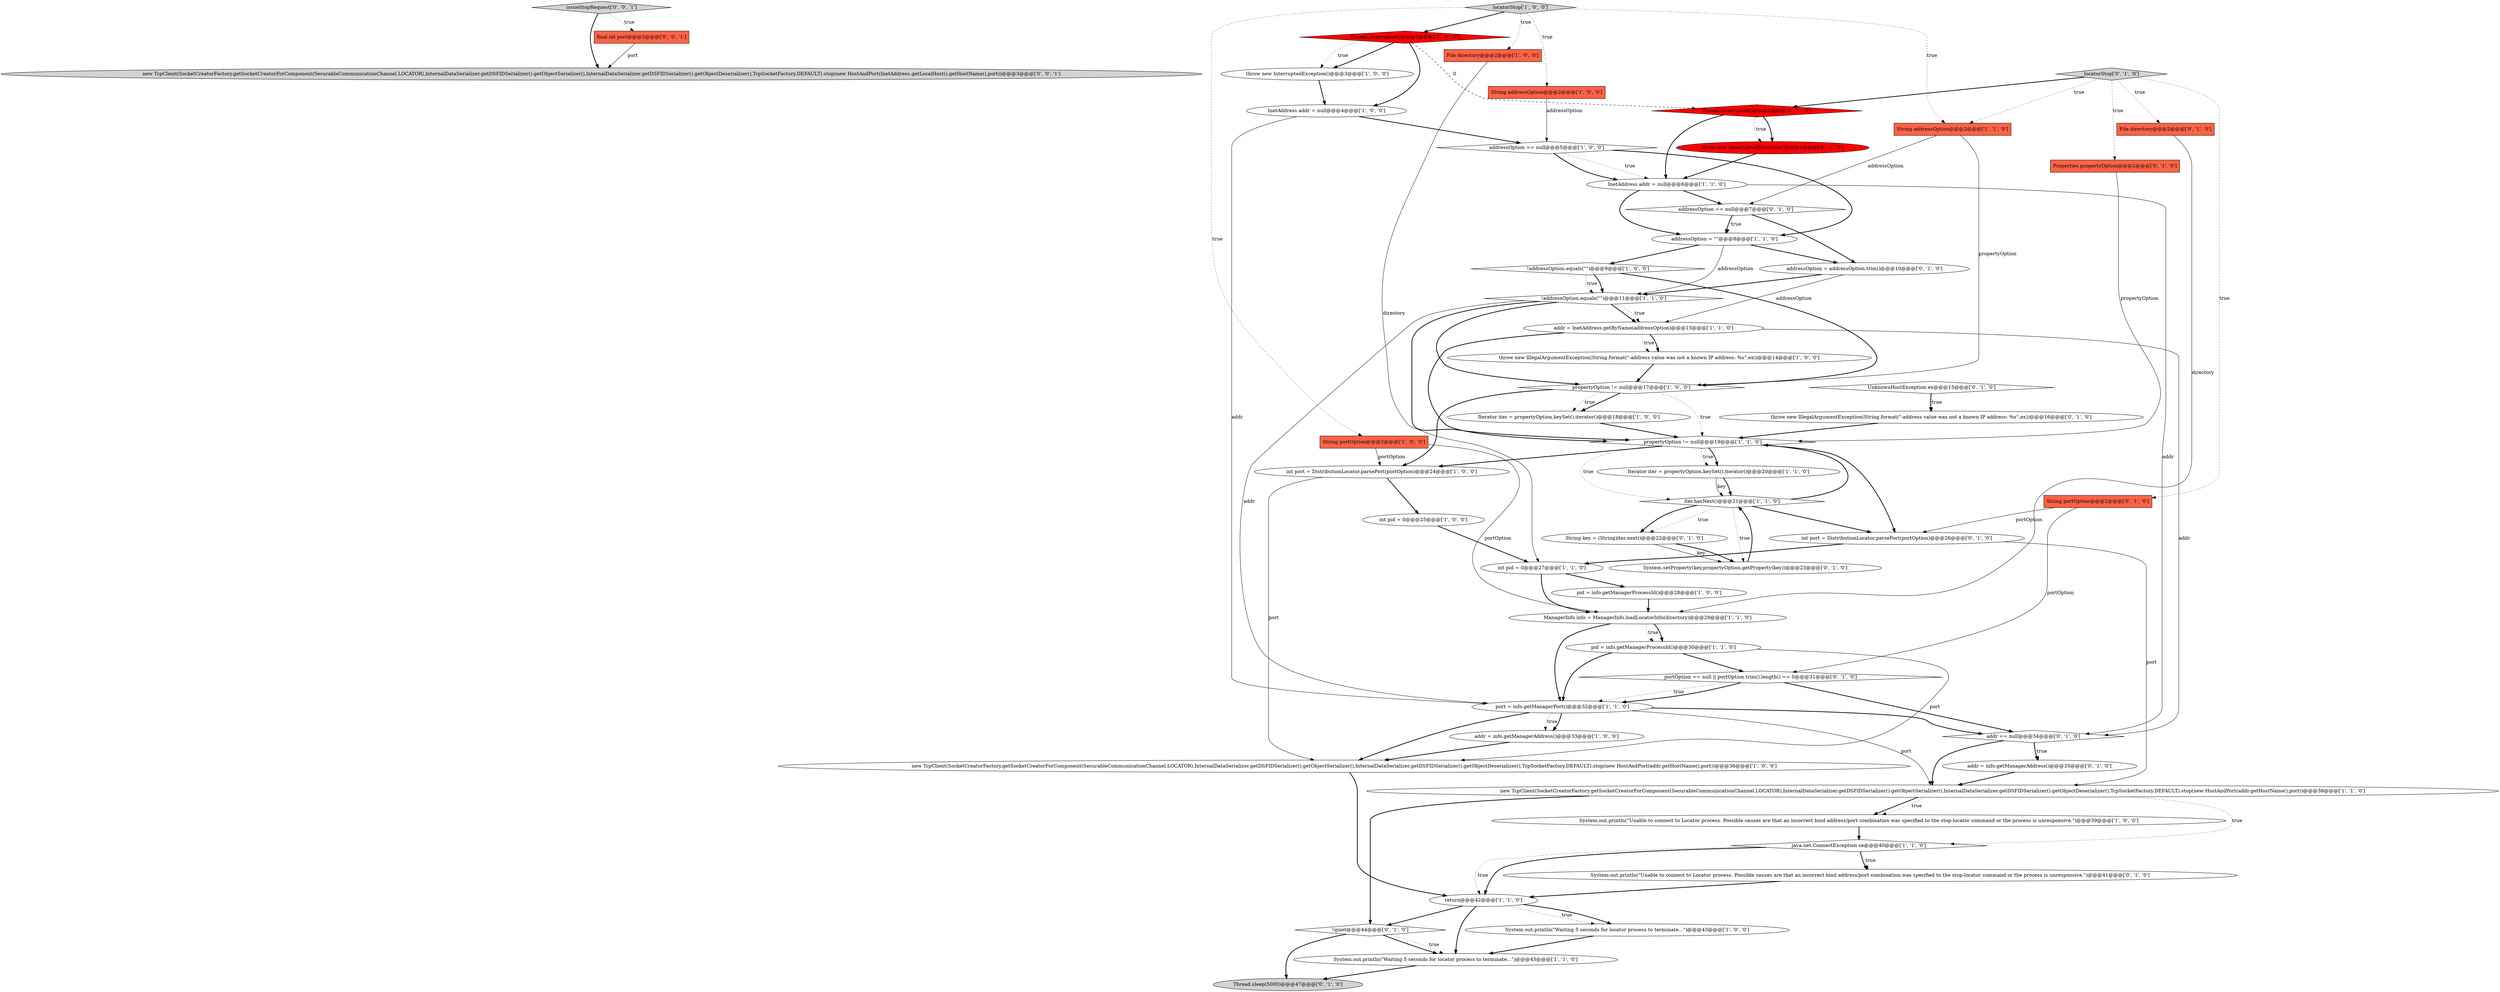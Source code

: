 digraph {
55 [style = filled, label = "new TcpClient(SocketCreatorFactory.getSocketCreatorForComponent(SecurableCommunicationChannel.LOCATOR),InternalDataSerializer.getDSFIDSerializer().getObjectSerializer(),InternalDataSerializer.getDSFIDSerializer().getObjectDeserializer(),TcpSocketFactory.DEFAULT).stop(new HostAndPort(InetAddress.getLocalHost().getHostName(),port))@@@3@@@['0', '0', '1']", fillcolor = lightgray, shape = ellipse image = "AAA0AAABBB3BBB"];
44 [style = filled, label = "portOption == null || portOption.trim().length() == 0@@@31@@@['0', '1', '0']", fillcolor = white, shape = diamond image = "AAA0AAABBB2BBB"];
0 [style = filled, label = "propertyOption != null@@@19@@@['1', '1', '0']", fillcolor = white, shape = diamond image = "AAA0AAABBB1BBB"];
1 [style = filled, label = "java.net.ConnectException ce@@@40@@@['1', '1', '0']", fillcolor = white, shape = diamond image = "AAA0AAABBB1BBB"];
28 [style = filled, label = "throw new IllegalArgumentException(String.format(\"-address value was not a known IP address: %s\",ex))@@@14@@@['1', '0', '0']", fillcolor = white, shape = ellipse image = "AAA0AAABBB1BBB"];
3 [style = filled, label = "int port = DistributionLocator.parsePort(portOption)@@@24@@@['1', '0', '0']", fillcolor = white, shape = ellipse image = "AAA0AAABBB1BBB"];
12 [style = filled, label = "System.out.println(\"Waiting 5 seconds for locator process to terminate...\")@@@43@@@['1', '0', '0']", fillcolor = white, shape = ellipse image = "AAA0AAABBB1BBB"];
45 [style = filled, label = "locatorStop['0', '1', '0']", fillcolor = lightgray, shape = diamond image = "AAA0AAABBB2BBB"];
40 [style = filled, label = "Thread.sleep(5000)@@@47@@@['0', '1', '0']", fillcolor = lightgray, shape = ellipse image = "AAA0AAABBB2BBB"];
25 [style = filled, label = "InetAddress addr = null@@@6@@@['1', '1', '0']", fillcolor = white, shape = ellipse image = "AAA0AAABBB1BBB"];
35 [style = filled, label = "UnknownHostException ex@@@15@@@['0', '1', '0']", fillcolor = white, shape = diamond image = "AAA0AAABBB2BBB"];
50 [style = filled, label = "System.out.println(\"Unable to connect to Locator process. Possible causes are that an incorrect bind address/port combination was specified to the stop-locator command or the process is unresponsive.\")@@@41@@@['0', '1', '0']", fillcolor = white, shape = ellipse image = "AAA0AAABBB2BBB"];
49 [style = filled, label = "throw new InterruptedException()@@@4@@@['0', '1', '0']", fillcolor = red, shape = ellipse image = "AAA1AAABBB2BBB"];
32 [style = filled, label = "new TcpClient(SocketCreatorFactory.getSocketCreatorForComponent(SecurableCommunicationChannel.LOCATOR),InternalDataSerializer.getDSFIDSerializer().getObjectSerializer(),InternalDataSerializer.getDSFIDSerializer().getObjectDeserializer(),TcpSocketFactory.DEFAULT).stop(new HostAndPort(addr.getHostName(),port))@@@38@@@['1', '1', '0']", fillcolor = white, shape = ellipse image = "AAA0AAABBB1BBB"];
43 [style = filled, label = "File directory@@@2@@@['0', '1', '0']", fillcolor = tomato, shape = box image = "AAA0AAABBB2BBB"];
56 [style = filled, label = "issueStopRequest['0', '0', '1']", fillcolor = lightgray, shape = diamond image = "AAA0AAABBB3BBB"];
38 [style = filled, label = "Properties propertyOption@@@2@@@['0', '1', '0']", fillcolor = tomato, shape = box image = "AAA0AAABBB2BBB"];
15 [style = filled, label = "propertyOption != null@@@17@@@['1', '0', '0']", fillcolor = white, shape = diamond image = "AAA0AAABBB1BBB"];
47 [style = filled, label = "Thread.interrupted()@@@3@@@['0', '1', '0']", fillcolor = red, shape = diamond image = "AAA1AAABBB2BBB"];
36 [style = filled, label = "String portOption@@@2@@@['0', '1', '0']", fillcolor = tomato, shape = box image = "AAA0AAABBB2BBB"];
46 [style = filled, label = "addr == null@@@34@@@['0', '1', '0']", fillcolor = white, shape = diamond image = "AAA0AAABBB2BBB"];
27 [style = filled, label = "System.out.println(\"Waiting 5 seconds for locator process to terminate...\")@@@45@@@['1', '1', '0']", fillcolor = white, shape = ellipse image = "AAA0AAABBB1BBB"];
48 [style = filled, label = "addr = info.getManagerAddress()@@@35@@@['0', '1', '0']", fillcolor = white, shape = ellipse image = "AAA0AAABBB2BBB"];
30 [style = filled, label = "Thread.interrupted()@@@3@@@['1', '0', '0']", fillcolor = red, shape = diamond image = "AAA1AAABBB1BBB"];
54 [style = filled, label = "final int port@@@2@@@['0', '0', '1']", fillcolor = tomato, shape = box image = "AAA0AAABBB3BBB"];
53 [style = filled, label = "int port = DistributionLocator.parsePort(portOption)@@@26@@@['0', '1', '0']", fillcolor = white, shape = ellipse image = "AAA0AAABBB2BBB"];
37 [style = filled, label = "throw new IllegalArgumentException(String.format(\"-address value was not a known IP address: %s\",ex))@@@16@@@['0', '1', '0']", fillcolor = white, shape = ellipse image = "AAA0AAABBB2BBB"];
5 [style = filled, label = "Iterator iter = propertyOption.keySet().iterator()@@@20@@@['1', '1', '0']", fillcolor = white, shape = ellipse image = "AAA0AAABBB1BBB"];
7 [style = filled, label = "String portOption@@@2@@@['1', '0', '0']", fillcolor = tomato, shape = box image = "AAA0AAABBB1BBB"];
39 [style = filled, label = "System.setProperty(key,propertyOption.getProperty(key))@@@23@@@['0', '1', '0']", fillcolor = white, shape = ellipse image = "AAA0AAABBB2BBB"];
34 [style = filled, label = "port = info.getManagerPort()@@@32@@@['1', '1', '0']", fillcolor = white, shape = ellipse image = "AAA0AAABBB1BBB"];
2 [style = filled, label = "return@@@42@@@['1', '1', '0']", fillcolor = white, shape = ellipse image = "AAA0AAABBB1BBB"];
21 [style = filled, label = "throw new InterruptedException()@@@3@@@['1', '0', '0']", fillcolor = white, shape = ellipse image = "AAA0AAABBB1BBB"];
24 [style = filled, label = "pid = info.getManagerProcessId()@@@30@@@['1', '1', '0']", fillcolor = white, shape = ellipse image = "AAA0AAABBB1BBB"];
19 [style = filled, label = "File directory@@@2@@@['1', '0', '0']", fillcolor = tomato, shape = box image = "AAA0AAABBB1BBB"];
13 [style = filled, label = "!addressOption.equals(\"\")@@@9@@@['1', '0', '0']", fillcolor = white, shape = diamond image = "AAA0AAABBB1BBB"];
41 [style = filled, label = "addressOption == null@@@7@@@['0', '1', '0']", fillcolor = white, shape = diamond image = "AAA0AAABBB2BBB"];
6 [style = filled, label = "locatorStop['1', '0', '0']", fillcolor = lightgray, shape = diamond image = "AAA0AAABBB1BBB"];
17 [style = filled, label = "int pid = 0@@@25@@@['1', '0', '0']", fillcolor = white, shape = ellipse image = "AAA0AAABBB1BBB"];
23 [style = filled, label = "addr = info.getManagerAddress()@@@33@@@['1', '0', '0']", fillcolor = white, shape = ellipse image = "AAA0AAABBB1BBB"];
26 [style = filled, label = "addressOption = \"\"@@@8@@@['1', '1', '0']", fillcolor = white, shape = ellipse image = "AAA0AAABBB1BBB"];
9 [style = filled, label = "InetAddress addr = null@@@4@@@['1', '0', '0']", fillcolor = white, shape = ellipse image = "AAA0AAABBB1BBB"];
4 [style = filled, label = "pid = info.getManagerProcessId()@@@28@@@['1', '0', '0']", fillcolor = white, shape = ellipse image = "AAA0AAABBB1BBB"];
29 [style = filled, label = "String addressOption@@@2@@@['1', '1', '0']", fillcolor = tomato, shape = box image = "AAA0AAABBB1BBB"];
33 [style = filled, label = "new TcpClient(SocketCreatorFactory.getSocketCreatorForComponent(SecurableCommunicationChannel.LOCATOR),InternalDataSerializer.getDSFIDSerializer().getObjectSerializer(),InternalDataSerializer.getDSFIDSerializer().getObjectDeserializer(),TcpSocketFactory.DEFAULT).stop(new HostAndPort(addr.getHostName(),port))@@@36@@@['1', '0', '0']", fillcolor = white, shape = ellipse image = "AAA0AAABBB1BBB"];
51 [style = filled, label = "!quiet@@@44@@@['0', '1', '0']", fillcolor = white, shape = diamond image = "AAA0AAABBB2BBB"];
20 [style = filled, label = "String addressOption@@@2@@@['1', '0', '0']", fillcolor = tomato, shape = box image = "AAA0AAABBB1BBB"];
18 [style = filled, label = "iter.hasNext()@@@21@@@['1', '1', '0']", fillcolor = white, shape = diamond image = "AAA0AAABBB1BBB"];
22 [style = filled, label = "!addressOption.equals(\"\")@@@11@@@['1', '1', '0']", fillcolor = white, shape = diamond image = "AAA0AAABBB1BBB"];
42 [style = filled, label = "String key = (String)iter.next()@@@22@@@['0', '1', '0']", fillcolor = white, shape = ellipse image = "AAA0AAABBB2BBB"];
8 [style = filled, label = "addr = InetAddress.getByName(addressOption)@@@13@@@['1', '1', '0']", fillcolor = white, shape = ellipse image = "AAA0AAABBB1BBB"];
10 [style = filled, label = "Iterator iter = propertyOption.keySet().iterator()@@@18@@@['1', '0', '0']", fillcolor = white, shape = ellipse image = "AAA0AAABBB1BBB"];
31 [style = filled, label = "int pid = 0@@@27@@@['1', '1', '0']", fillcolor = white, shape = ellipse image = "AAA0AAABBB1BBB"];
52 [style = filled, label = "addressOption = addressOption.trim()@@@10@@@['0', '1', '0']", fillcolor = white, shape = ellipse image = "AAA0AAABBB2BBB"];
14 [style = filled, label = "System.out.println(\"Unable to connect to Locator process. Possible causes are that an incorrect bind address/port combination was specified to the stop-locator command or the process is unresponsive.\")@@@39@@@['1', '0', '0']", fillcolor = white, shape = ellipse image = "AAA0AAABBB1BBB"];
11 [style = filled, label = "ManagerInfo info = ManagerInfo.loadLocatorInfo(directory)@@@29@@@['1', '1', '0']", fillcolor = white, shape = ellipse image = "AAA0AAABBB1BBB"];
16 [style = filled, label = "addressOption == null@@@5@@@['1', '0', '0']", fillcolor = white, shape = diamond image = "AAA0AAABBB1BBB"];
22->34 [style = solid, label="addr"];
8->28 [style = dotted, label="true"];
37->0 [style = bold, label=""];
15->10 [style = bold, label=""];
34->46 [style = bold, label=""];
22->15 [style = bold, label=""];
0->5 [style = dotted, label="true"];
2->51 [style = bold, label=""];
18->42 [style = dotted, label="true"];
24->34 [style = bold, label=""];
50->2 [style = bold, label=""];
45->38 [style = dotted, label="true"];
42->39 [style = solid, label="key"];
54->55 [style = solid, label="port"];
46->48 [style = bold, label=""];
6->19 [style = dotted, label="true"];
9->16 [style = bold, label=""];
34->23 [style = dotted, label="true"];
47->49 [style = bold, label=""];
22->8 [style = bold, label=""];
8->0 [style = bold, label=""];
0->53 [style = bold, label=""];
39->18 [style = bold, label=""];
44->46 [style = bold, label=""];
23->33 [style = bold, label=""];
18->39 [style = dotted, label="true"];
22->0 [style = bold, label=""];
35->37 [style = bold, label=""];
44->34 [style = dotted, label="true"];
46->48 [style = dotted, label="true"];
9->34 [style = solid, label="addr"];
56->54 [style = dotted, label="true"];
35->37 [style = dotted, label="true"];
13->22 [style = bold, label=""];
45->43 [style = dotted, label="true"];
18->0 [style = bold, label=""];
0->3 [style = bold, label=""];
8->28 [style = bold, label=""];
8->46 [style = solid, label="addr"];
1->50 [style = bold, label=""];
36->44 [style = solid, label="portOption"];
34->33 [style = bold, label=""];
24->44 [style = bold, label=""];
16->26 [style = bold, label=""];
31->4 [style = bold, label=""];
15->10 [style = dotted, label="true"];
31->11 [style = bold, label=""];
26->13 [style = bold, label=""];
6->20 [style = dotted, label="true"];
20->16 [style = solid, label="addressOption"];
47->49 [style = dotted, label="true"];
49->25 [style = bold, label=""];
21->9 [style = bold, label=""];
47->25 [style = bold, label=""];
13->22 [style = dotted, label="true"];
6->29 [style = dotted, label="true"];
43->11 [style = solid, label="directory"];
25->26 [style = bold, label=""];
10->0 [style = bold, label=""];
44->34 [style = bold, label=""];
2->12 [style = dotted, label="true"];
6->7 [style = dotted, label="true"];
2->27 [style = bold, label=""];
48->32 [style = bold, label=""];
51->27 [style = bold, label=""];
13->15 [style = bold, label=""];
16->25 [style = dotted, label="true"];
32->51 [style = bold, label=""];
51->27 [style = dotted, label="true"];
11->24 [style = dotted, label="true"];
0->18 [style = dotted, label="true"];
45->29 [style = dotted, label="true"];
25->41 [style = bold, label=""];
42->39 [style = bold, label=""];
52->8 [style = solid, label="addressOption"];
29->41 [style = solid, label="addressOption"];
32->14 [style = bold, label=""];
30->9 [style = bold, label=""];
5->18 [style = bold, label=""];
52->22 [style = bold, label=""];
15->3 [style = bold, label=""];
15->0 [style = dotted, label="true"];
32->14 [style = dotted, label="true"];
11->24 [style = bold, label=""];
30->47 [style = dashed, label="0"];
26->52 [style = bold, label=""];
51->40 [style = bold, label=""];
19->31 [style = solid, label="directory"];
30->21 [style = bold, label=""];
56->55 [style = bold, label=""];
3->17 [style = bold, label=""];
34->23 [style = bold, label=""];
1->2 [style = bold, label=""];
46->32 [style = bold, label=""];
32->1 [style = dotted, label="true"];
12->27 [style = bold, label=""];
33->2 [style = bold, label=""];
7->3 [style = solid, label="portOption"];
0->5 [style = bold, label=""];
34->32 [style = solid, label="port"];
25->46 [style = solid, label="addr"];
28->15 [style = bold, label=""];
38->0 [style = solid, label="propertyOption"];
3->33 [style = solid, label="port"];
5->18 [style = solid, label="key"];
17->31 [style = bold, label=""];
18->53 [style = bold, label=""];
16->25 [style = bold, label=""];
53->31 [style = bold, label=""];
30->21 [style = dotted, label="true"];
14->1 [style = bold, label=""];
2->12 [style = bold, label=""];
41->52 [style = bold, label=""];
41->26 [style = dotted, label="true"];
22->8 [style = dotted, label="true"];
29->15 [style = solid, label="propertyOption"];
26->22 [style = solid, label="addressOption"];
11->34 [style = bold, label=""];
1->50 [style = dotted, label="true"];
45->47 [style = bold, label=""];
45->36 [style = dotted, label="true"];
53->32 [style = solid, label="port"];
27->40 [style = bold, label=""];
41->26 [style = bold, label=""];
1->2 [style = dotted, label="true"];
4->11 [style = bold, label=""];
7->11 [style = solid, label="portOption"];
24->33 [style = solid, label="port"];
36->53 [style = solid, label="portOption"];
18->42 [style = bold, label=""];
6->30 [style = bold, label=""];
}
